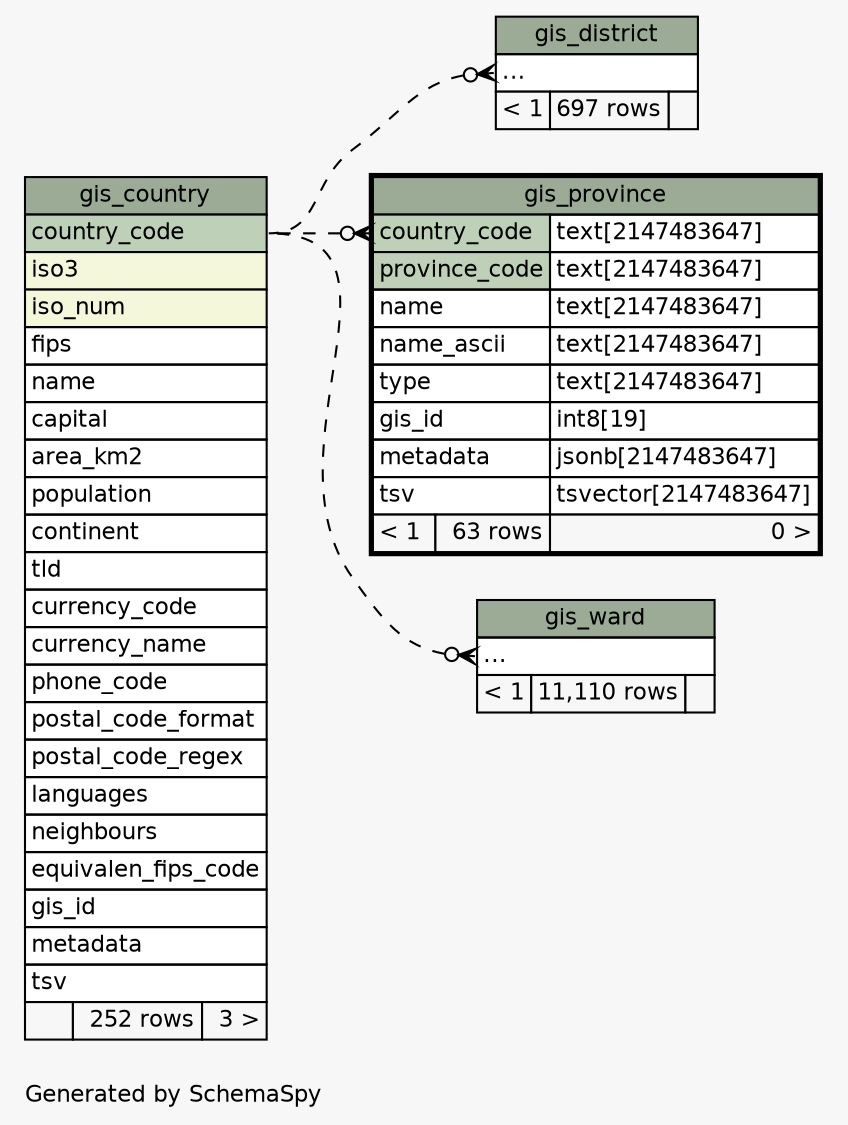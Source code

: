// dot 2.38.0 on Linux 4.4.0-71-generic
// SchemaSpy rev 590
digraph "impliedTwoDegreesRelationshipsDiagram" {
  graph [
    rankdir="RL"
    bgcolor="#f7f7f7"
    label="\nGenerated by SchemaSpy"
    labeljust="l"
    nodesep="0.18"
    ranksep="0.46"
    fontname="Helvetica"
    fontsize="11"
  ];
  node [
    fontname="Helvetica"
    fontsize="11"
    shape="plaintext"
  ];
  edge [
    arrowsize="0.8"
  ];
  "gis_district":"elipses":w -> "gis_country":"country_code":e [arrowhead=none dir=back arrowtail=crowodot style=dashed];
  "gis_province":"country_code":w -> "gis_country":"country_code":e [arrowhead=none dir=back arrowtail=crowodot style=dashed];
  "gis_ward":"elipses":w -> "gis_country":"country_code":e [arrowhead=none dir=back arrowtail=crowodot style=dashed];
  "gis_country" [
    label=<
    <TABLE BORDER="0" CELLBORDER="1" CELLSPACING="0" BGCOLOR="#ffffff">
      <TR><TD COLSPAN="3" BGCOLOR="#9bab96" ALIGN="CENTER">gis_country</TD></TR>
      <TR><TD PORT="country_code" COLSPAN="3" BGCOLOR="#bed1b8" ALIGN="LEFT">country_code</TD></TR>
      <TR><TD PORT="iso3" COLSPAN="3" BGCOLOR="#f4f7da" ALIGN="LEFT">iso3</TD></TR>
      <TR><TD PORT="iso_num" COLSPAN="3" BGCOLOR="#f4f7da" ALIGN="LEFT">iso_num</TD></TR>
      <TR><TD PORT="fips" COLSPAN="3" ALIGN="LEFT">fips</TD></TR>
      <TR><TD PORT="name" COLSPAN="3" ALIGN="LEFT">name</TD></TR>
      <TR><TD PORT="capital" COLSPAN="3" ALIGN="LEFT">capital</TD></TR>
      <TR><TD PORT="area_km2" COLSPAN="3" ALIGN="LEFT">area_km2</TD></TR>
      <TR><TD PORT="population" COLSPAN="3" ALIGN="LEFT">population</TD></TR>
      <TR><TD PORT="continent" COLSPAN="3" ALIGN="LEFT">continent</TD></TR>
      <TR><TD PORT="tld" COLSPAN="3" ALIGN="LEFT">tld</TD></TR>
      <TR><TD PORT="currency_code" COLSPAN="3" ALIGN="LEFT">currency_code</TD></TR>
      <TR><TD PORT="currency_name" COLSPAN="3" ALIGN="LEFT">currency_name</TD></TR>
      <TR><TD PORT="phone_code" COLSPAN="3" ALIGN="LEFT">phone_code</TD></TR>
      <TR><TD PORT="postal_code_format" COLSPAN="3" ALIGN="LEFT">postal_code_format</TD></TR>
      <TR><TD PORT="postal_code_regex" COLSPAN="3" ALIGN="LEFT">postal_code_regex</TD></TR>
      <TR><TD PORT="languages" COLSPAN="3" ALIGN="LEFT">languages</TD></TR>
      <TR><TD PORT="neighbours" COLSPAN="3" ALIGN="LEFT">neighbours</TD></TR>
      <TR><TD PORT="equivalen_fips_code" COLSPAN="3" ALIGN="LEFT">equivalen_fips_code</TD></TR>
      <TR><TD PORT="gis_id" COLSPAN="3" ALIGN="LEFT">gis_id</TD></TR>
      <TR><TD PORT="metadata" COLSPAN="3" ALIGN="LEFT">metadata</TD></TR>
      <TR><TD PORT="tsv" COLSPAN="3" ALIGN="LEFT">tsv</TD></TR>
      <TR><TD ALIGN="LEFT" BGCOLOR="#f7f7f7">  </TD><TD ALIGN="RIGHT" BGCOLOR="#f7f7f7">252 rows</TD><TD ALIGN="RIGHT" BGCOLOR="#f7f7f7">3 &gt;</TD></TR>
    </TABLE>>
    URL="gis_country.html"
    tooltip="gis_country"
  ];
  "gis_district" [
    label=<
    <TABLE BORDER="0" CELLBORDER="1" CELLSPACING="0" BGCOLOR="#ffffff">
      <TR><TD COLSPAN="3" BGCOLOR="#9bab96" ALIGN="CENTER">gis_district</TD></TR>
      <TR><TD PORT="elipses" COLSPAN="3" ALIGN="LEFT">...</TD></TR>
      <TR><TD ALIGN="LEFT" BGCOLOR="#f7f7f7">&lt; 1</TD><TD ALIGN="RIGHT" BGCOLOR="#f7f7f7">697 rows</TD><TD ALIGN="RIGHT" BGCOLOR="#f7f7f7">  </TD></TR>
    </TABLE>>
    URL="gis_district.html"
    tooltip="gis_district"
  ];
  "gis_province" [
    label=<
    <TABLE BORDER="2" CELLBORDER="1" CELLSPACING="0" BGCOLOR="#ffffff">
      <TR><TD COLSPAN="3" BGCOLOR="#9bab96" ALIGN="CENTER">gis_province</TD></TR>
      <TR><TD PORT="country_code" COLSPAN="2" BGCOLOR="#bed1b8" ALIGN="LEFT">country_code</TD><TD PORT="country_code.type" ALIGN="LEFT">text[2147483647]</TD></TR>
      <TR><TD PORT="province_code" COLSPAN="2" BGCOLOR="#bed1b8" ALIGN="LEFT">province_code</TD><TD PORT="province_code.type" ALIGN="LEFT">text[2147483647]</TD></TR>
      <TR><TD PORT="name" COLSPAN="2" ALIGN="LEFT">name</TD><TD PORT="name.type" ALIGN="LEFT">text[2147483647]</TD></TR>
      <TR><TD PORT="name_ascii" COLSPAN="2" ALIGN="LEFT">name_ascii</TD><TD PORT="name_ascii.type" ALIGN="LEFT">text[2147483647]</TD></TR>
      <TR><TD PORT="type" COLSPAN="2" ALIGN="LEFT">type</TD><TD PORT="type.type" ALIGN="LEFT">text[2147483647]</TD></TR>
      <TR><TD PORT="gis_id" COLSPAN="2" ALIGN="LEFT">gis_id</TD><TD PORT="gis_id.type" ALIGN="LEFT">int8[19]</TD></TR>
      <TR><TD PORT="metadata" COLSPAN="2" ALIGN="LEFT">metadata</TD><TD PORT="metadata.type" ALIGN="LEFT">jsonb[2147483647]</TD></TR>
      <TR><TD PORT="tsv" COLSPAN="2" ALIGN="LEFT">tsv</TD><TD PORT="tsv.type" ALIGN="LEFT">tsvector[2147483647]</TD></TR>
      <TR><TD ALIGN="LEFT" BGCOLOR="#f7f7f7">&lt; 1</TD><TD ALIGN="RIGHT" BGCOLOR="#f7f7f7">63 rows</TD><TD ALIGN="RIGHT" BGCOLOR="#f7f7f7">0 &gt;</TD></TR>
    </TABLE>>
    URL="gis_province.html"
    tooltip="gis_province"
  ];
  "gis_ward" [
    label=<
    <TABLE BORDER="0" CELLBORDER="1" CELLSPACING="0" BGCOLOR="#ffffff">
      <TR><TD COLSPAN="3" BGCOLOR="#9bab96" ALIGN="CENTER">gis_ward</TD></TR>
      <TR><TD PORT="elipses" COLSPAN="3" ALIGN="LEFT">...</TD></TR>
      <TR><TD ALIGN="LEFT" BGCOLOR="#f7f7f7">&lt; 1</TD><TD ALIGN="RIGHT" BGCOLOR="#f7f7f7">11,110 rows</TD><TD ALIGN="RIGHT" BGCOLOR="#f7f7f7">  </TD></TR>
    </TABLE>>
    URL="gis_ward.html"
    tooltip="gis_ward"
  ];
}
